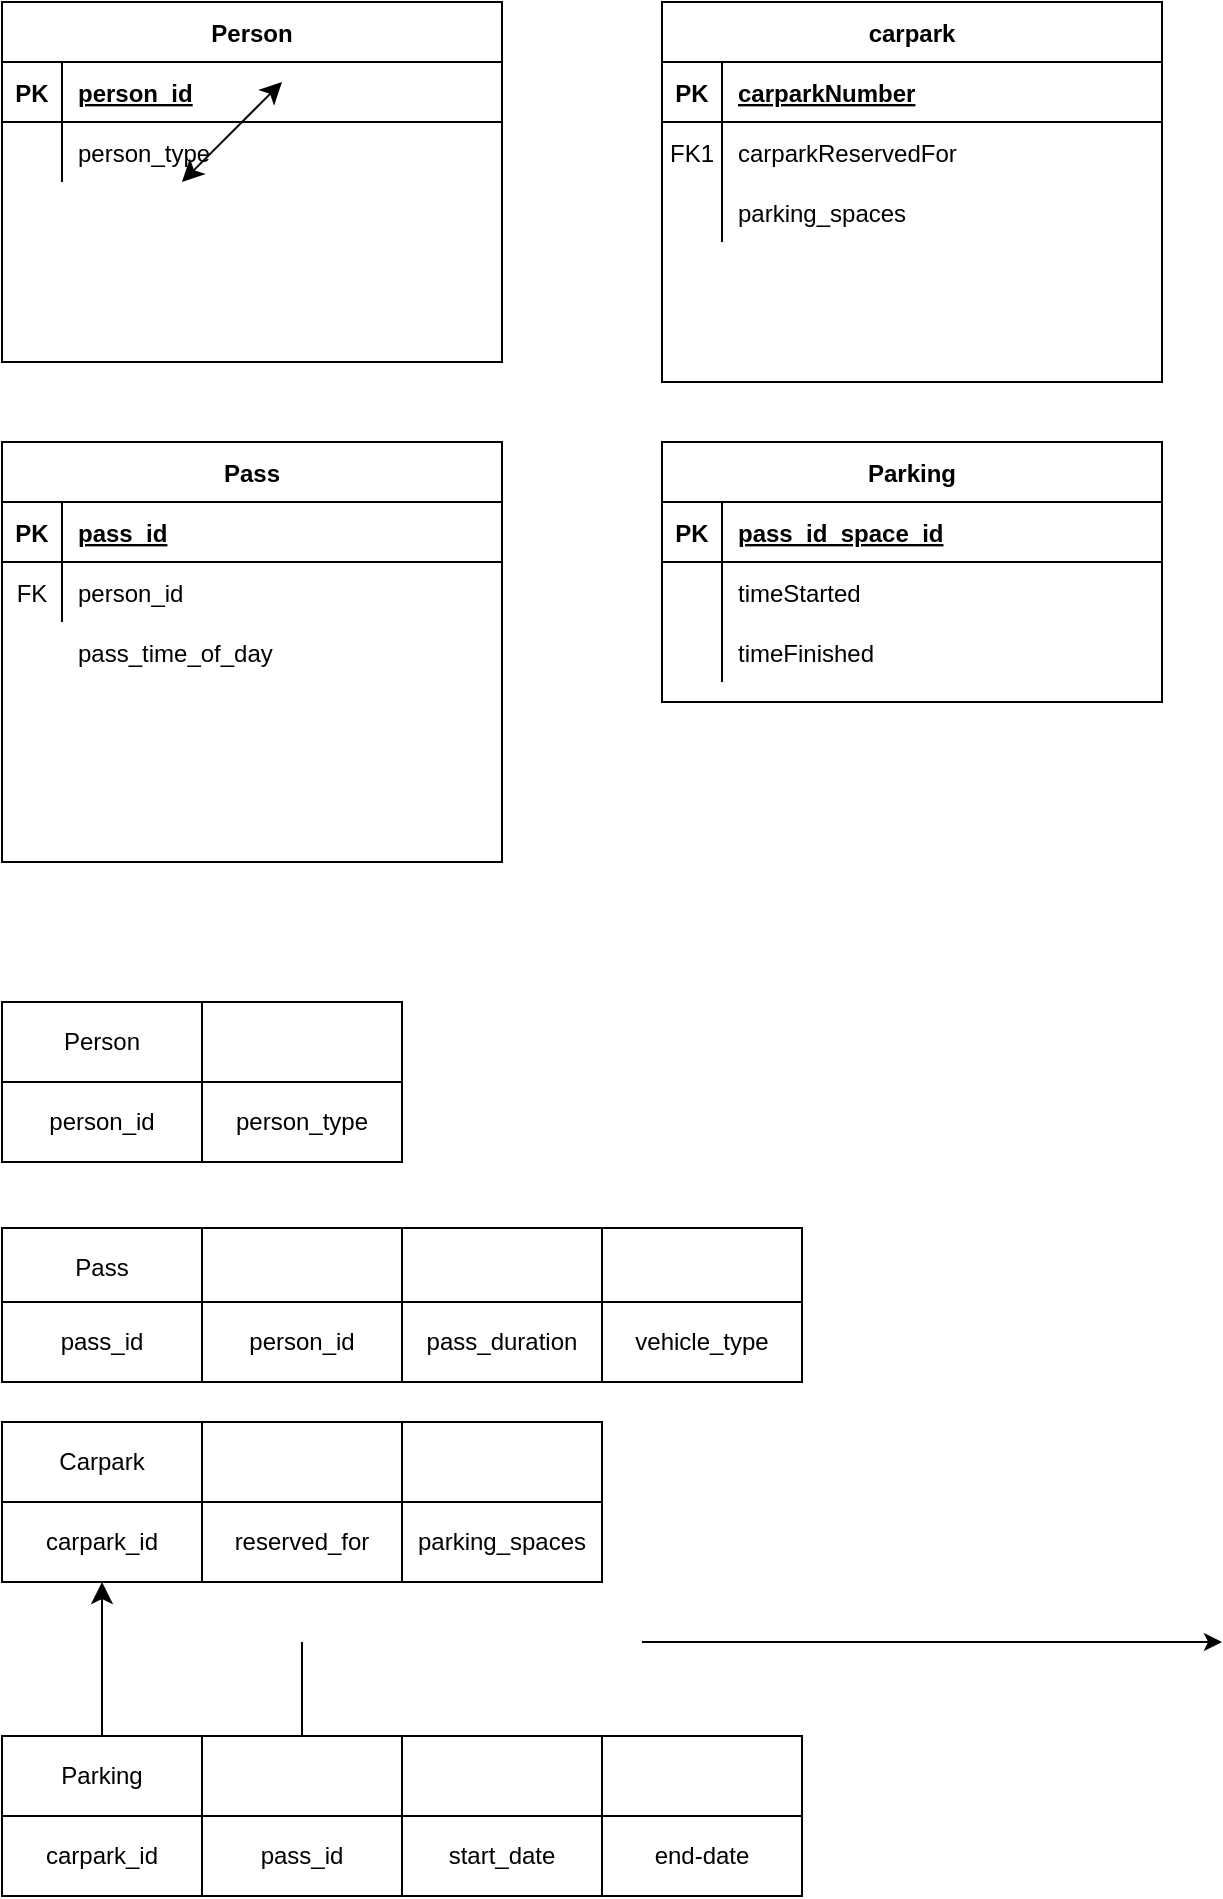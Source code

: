 <mxfile version="23.1.7" type="github">
  <diagram id="R2lEEEUBdFMjLlhIrx00" name="Page-1">
    <mxGraphModel dx="1434" dy="788" grid="1" gridSize="10" guides="1" tooltips="1" connect="1" arrows="1" fold="1" page="1" pageScale="1" pageWidth="850" pageHeight="1100" math="0" shadow="0" extFonts="Permanent Marker^https://fonts.googleapis.com/css?family=Permanent+Marker">
      <root>
        <mxCell id="0" />
        <mxCell id="1" parent="0" />
        <mxCell id="C-vyLk0tnHw3VtMMgP7b-23" value="Person" style="shape=table;startSize=30;container=1;collapsible=1;childLayout=tableLayout;fixedRows=1;rowLines=0;fontStyle=1;align=center;resizeLast=1;" parent="1" vertex="1">
          <mxGeometry x="120" y="120" width="250" height="180" as="geometry" />
        </mxCell>
        <mxCell id="C-vyLk0tnHw3VtMMgP7b-24" value="" style="shape=partialRectangle;collapsible=0;dropTarget=0;pointerEvents=0;fillColor=none;points=[[0,0.5],[1,0.5]];portConstraint=eastwest;top=0;left=0;right=0;bottom=1;" parent="C-vyLk0tnHw3VtMMgP7b-23" vertex="1">
          <mxGeometry y="30" width="250" height="30" as="geometry" />
        </mxCell>
        <mxCell id="C-vyLk0tnHw3VtMMgP7b-25" value="PK" style="shape=partialRectangle;overflow=hidden;connectable=0;fillColor=none;top=0;left=0;bottom=0;right=0;fontStyle=1;" parent="C-vyLk0tnHw3VtMMgP7b-24" vertex="1">
          <mxGeometry width="30" height="30" as="geometry">
            <mxRectangle width="30" height="30" as="alternateBounds" />
          </mxGeometry>
        </mxCell>
        <mxCell id="C-vyLk0tnHw3VtMMgP7b-26" value="person_id" style="shape=partialRectangle;overflow=hidden;connectable=0;fillColor=none;top=0;left=0;bottom=0;right=0;align=left;spacingLeft=6;fontStyle=5;" parent="C-vyLk0tnHw3VtMMgP7b-24" vertex="1">
          <mxGeometry x="30" width="220" height="30" as="geometry">
            <mxRectangle width="220" height="30" as="alternateBounds" />
          </mxGeometry>
        </mxCell>
        <mxCell id="C-vyLk0tnHw3VtMMgP7b-27" value="" style="shape=partialRectangle;collapsible=0;dropTarget=0;pointerEvents=0;fillColor=none;points=[[0,0.5],[1,0.5]];portConstraint=eastwest;top=0;left=0;right=0;bottom=0;" parent="C-vyLk0tnHw3VtMMgP7b-23" vertex="1">
          <mxGeometry y="60" width="250" height="30" as="geometry" />
        </mxCell>
        <mxCell id="C-vyLk0tnHw3VtMMgP7b-28" value="" style="shape=partialRectangle;overflow=hidden;connectable=0;fillColor=none;top=0;left=0;bottom=0;right=0;" parent="C-vyLk0tnHw3VtMMgP7b-27" vertex="1">
          <mxGeometry width="30" height="30" as="geometry">
            <mxRectangle width="30" height="30" as="alternateBounds" />
          </mxGeometry>
        </mxCell>
        <mxCell id="C-vyLk0tnHw3VtMMgP7b-29" value="person_type" style="shape=partialRectangle;overflow=hidden;connectable=0;fillColor=none;top=0;left=0;bottom=0;right=0;align=left;spacingLeft=6;" parent="C-vyLk0tnHw3VtMMgP7b-27" vertex="1">
          <mxGeometry x="30" width="220" height="30" as="geometry">
            <mxRectangle width="220" height="30" as="alternateBounds" />
          </mxGeometry>
        </mxCell>
        <mxCell id="xQNd71O0dqvbpgYfDkQU-1" value="Pass" style="shape=table;startSize=30;container=1;collapsible=1;childLayout=tableLayout;fixedRows=1;rowLines=0;fontStyle=1;align=center;resizeLast=1;" vertex="1" parent="1">
          <mxGeometry x="120" y="340" width="250" height="210" as="geometry" />
        </mxCell>
        <mxCell id="xQNd71O0dqvbpgYfDkQU-2" value="" style="shape=partialRectangle;collapsible=0;dropTarget=0;pointerEvents=0;fillColor=none;points=[[0,0.5],[1,0.5]];portConstraint=eastwest;top=0;left=0;right=0;bottom=1;" vertex="1" parent="xQNd71O0dqvbpgYfDkQU-1">
          <mxGeometry y="30" width="250" height="30" as="geometry" />
        </mxCell>
        <mxCell id="xQNd71O0dqvbpgYfDkQU-3" value="PK" style="shape=partialRectangle;overflow=hidden;connectable=0;fillColor=none;top=0;left=0;bottom=0;right=0;fontStyle=1;" vertex="1" parent="xQNd71O0dqvbpgYfDkQU-2">
          <mxGeometry width="30" height="30" as="geometry">
            <mxRectangle width="30" height="30" as="alternateBounds" />
          </mxGeometry>
        </mxCell>
        <mxCell id="xQNd71O0dqvbpgYfDkQU-4" value="pass_id" style="shape=partialRectangle;overflow=hidden;connectable=0;fillColor=none;top=0;left=0;bottom=0;right=0;align=left;spacingLeft=6;fontStyle=5;" vertex="1" parent="xQNd71O0dqvbpgYfDkQU-2">
          <mxGeometry x="30" width="220" height="30" as="geometry">
            <mxRectangle width="220" height="30" as="alternateBounds" />
          </mxGeometry>
        </mxCell>
        <mxCell id="xQNd71O0dqvbpgYfDkQU-5" value="" style="shape=partialRectangle;collapsible=0;dropTarget=0;pointerEvents=0;fillColor=none;points=[[0,0.5],[1,0.5]];portConstraint=eastwest;top=0;left=0;right=0;bottom=0;" vertex="1" parent="xQNd71O0dqvbpgYfDkQU-1">
          <mxGeometry y="60" width="250" height="30" as="geometry" />
        </mxCell>
        <mxCell id="xQNd71O0dqvbpgYfDkQU-6" value="FK" style="shape=partialRectangle;overflow=hidden;connectable=0;fillColor=none;top=0;left=0;bottom=0;right=0;" vertex="1" parent="xQNd71O0dqvbpgYfDkQU-5">
          <mxGeometry width="30" height="30" as="geometry">
            <mxRectangle width="30" height="30" as="alternateBounds" />
          </mxGeometry>
        </mxCell>
        <mxCell id="xQNd71O0dqvbpgYfDkQU-7" value="person_id" style="shape=partialRectangle;overflow=hidden;connectable=0;fillColor=none;top=0;left=0;bottom=0;right=0;align=left;spacingLeft=6;" vertex="1" parent="xQNd71O0dqvbpgYfDkQU-5">
          <mxGeometry x="30" width="220" height="30" as="geometry">
            <mxRectangle width="220" height="30" as="alternateBounds" />
          </mxGeometry>
        </mxCell>
        <mxCell id="xQNd71O0dqvbpgYfDkQU-18" value="pass_time_of_day" style="shape=partialRectangle;overflow=hidden;connectable=0;fillColor=none;top=0;left=0;bottom=0;right=0;align=left;spacingLeft=6;" vertex="1" parent="1">
          <mxGeometry x="150" y="430" width="220" height="30" as="geometry">
            <mxRectangle width="220" height="30" as="alternateBounds" />
          </mxGeometry>
        </mxCell>
        <mxCell id="xQNd71O0dqvbpgYfDkQU-29" value="Parking" style="shape=table;startSize=30;container=1;collapsible=1;childLayout=tableLayout;fixedRows=1;rowLines=0;fontStyle=1;align=center;resizeLast=1;" vertex="1" parent="1">
          <mxGeometry x="450" y="340" width="250" height="130" as="geometry" />
        </mxCell>
        <mxCell id="xQNd71O0dqvbpgYfDkQU-30" value="" style="shape=partialRectangle;collapsible=0;dropTarget=0;pointerEvents=0;fillColor=none;points=[[0,0.5],[1,0.5]];portConstraint=eastwest;top=0;left=0;right=0;bottom=1;" vertex="1" parent="xQNd71O0dqvbpgYfDkQU-29">
          <mxGeometry y="30" width="250" height="30" as="geometry" />
        </mxCell>
        <mxCell id="xQNd71O0dqvbpgYfDkQU-31" value="PK" style="shape=partialRectangle;overflow=hidden;connectable=0;fillColor=none;top=0;left=0;bottom=0;right=0;fontStyle=1;" vertex="1" parent="xQNd71O0dqvbpgYfDkQU-30">
          <mxGeometry width="30" height="30" as="geometry">
            <mxRectangle width="30" height="30" as="alternateBounds" />
          </mxGeometry>
        </mxCell>
        <mxCell id="xQNd71O0dqvbpgYfDkQU-32" value="pass_id_space_id" style="shape=partialRectangle;overflow=hidden;connectable=0;fillColor=none;top=0;left=0;bottom=0;right=0;align=left;spacingLeft=6;fontStyle=5;" vertex="1" parent="xQNd71O0dqvbpgYfDkQU-30">
          <mxGeometry x="30" width="220" height="30" as="geometry">
            <mxRectangle width="220" height="30" as="alternateBounds" />
          </mxGeometry>
        </mxCell>
        <mxCell id="xQNd71O0dqvbpgYfDkQU-33" value="" style="shape=partialRectangle;collapsible=0;dropTarget=0;pointerEvents=0;fillColor=none;points=[[0,0.5],[1,0.5]];portConstraint=eastwest;top=0;left=0;right=0;bottom=0;" vertex="1" parent="xQNd71O0dqvbpgYfDkQU-29">
          <mxGeometry y="60" width="250" height="30" as="geometry" />
        </mxCell>
        <mxCell id="xQNd71O0dqvbpgYfDkQU-34" value="" style="shape=partialRectangle;overflow=hidden;connectable=0;fillColor=none;top=0;left=0;bottom=0;right=0;" vertex="1" parent="xQNd71O0dqvbpgYfDkQU-33">
          <mxGeometry width="30" height="30" as="geometry">
            <mxRectangle width="30" height="30" as="alternateBounds" />
          </mxGeometry>
        </mxCell>
        <mxCell id="xQNd71O0dqvbpgYfDkQU-35" value="timeStarted" style="shape=partialRectangle;overflow=hidden;connectable=0;fillColor=none;top=0;left=0;bottom=0;right=0;align=left;spacingLeft=6;" vertex="1" parent="xQNd71O0dqvbpgYfDkQU-33">
          <mxGeometry x="30" width="220" height="30" as="geometry">
            <mxRectangle width="220" height="30" as="alternateBounds" />
          </mxGeometry>
        </mxCell>
        <mxCell id="xQNd71O0dqvbpgYfDkQU-36" value="" style="shape=partialRectangle;collapsible=0;dropTarget=0;pointerEvents=0;fillColor=none;points=[[0,0.5],[1,0.5]];portConstraint=eastwest;top=0;left=0;right=0;bottom=0;" vertex="1" parent="xQNd71O0dqvbpgYfDkQU-29">
          <mxGeometry y="90" width="250" height="30" as="geometry" />
        </mxCell>
        <mxCell id="xQNd71O0dqvbpgYfDkQU-37" value="" style="shape=partialRectangle;overflow=hidden;connectable=0;fillColor=none;top=0;left=0;bottom=0;right=0;" vertex="1" parent="xQNd71O0dqvbpgYfDkQU-36">
          <mxGeometry width="30" height="30" as="geometry">
            <mxRectangle width="30" height="30" as="alternateBounds" />
          </mxGeometry>
        </mxCell>
        <mxCell id="xQNd71O0dqvbpgYfDkQU-38" value="timeFinished" style="shape=partialRectangle;overflow=hidden;connectable=0;fillColor=none;top=0;left=0;bottom=0;right=0;align=left;spacingLeft=6;" vertex="1" parent="xQNd71O0dqvbpgYfDkQU-36">
          <mxGeometry x="30" width="220" height="30" as="geometry">
            <mxRectangle width="220" height="30" as="alternateBounds" />
          </mxGeometry>
        </mxCell>
        <mxCell id="xQNd71O0dqvbpgYfDkQU-39" value="carpark" style="shape=table;startSize=30;container=1;collapsible=1;childLayout=tableLayout;fixedRows=1;rowLines=0;fontStyle=1;align=center;resizeLast=1;" vertex="1" parent="1">
          <mxGeometry x="450" y="120" width="250" height="190" as="geometry" />
        </mxCell>
        <mxCell id="xQNd71O0dqvbpgYfDkQU-40" value="" style="shape=partialRectangle;collapsible=0;dropTarget=0;pointerEvents=0;fillColor=none;points=[[0,0.5],[1,0.5]];portConstraint=eastwest;top=0;left=0;right=0;bottom=1;" vertex="1" parent="xQNd71O0dqvbpgYfDkQU-39">
          <mxGeometry y="30" width="250" height="30" as="geometry" />
        </mxCell>
        <mxCell id="xQNd71O0dqvbpgYfDkQU-41" value="PK" style="shape=partialRectangle;overflow=hidden;connectable=0;fillColor=none;top=0;left=0;bottom=0;right=0;fontStyle=1;" vertex="1" parent="xQNd71O0dqvbpgYfDkQU-40">
          <mxGeometry width="30" height="30" as="geometry">
            <mxRectangle width="30" height="30" as="alternateBounds" />
          </mxGeometry>
        </mxCell>
        <mxCell id="xQNd71O0dqvbpgYfDkQU-42" value="carparkNumber" style="shape=partialRectangle;overflow=hidden;connectable=0;fillColor=none;top=0;left=0;bottom=0;right=0;align=left;spacingLeft=6;fontStyle=5;" vertex="1" parent="xQNd71O0dqvbpgYfDkQU-40">
          <mxGeometry x="30" width="220" height="30" as="geometry">
            <mxRectangle width="220" height="30" as="alternateBounds" />
          </mxGeometry>
        </mxCell>
        <mxCell id="xQNd71O0dqvbpgYfDkQU-43" value="" style="shape=partialRectangle;collapsible=0;dropTarget=0;pointerEvents=0;fillColor=none;points=[[0,0.5],[1,0.5]];portConstraint=eastwest;top=0;left=0;right=0;bottom=0;" vertex="1" parent="xQNd71O0dqvbpgYfDkQU-39">
          <mxGeometry y="60" width="250" height="30" as="geometry" />
        </mxCell>
        <mxCell id="xQNd71O0dqvbpgYfDkQU-44" value="FK1" style="shape=partialRectangle;overflow=hidden;connectable=0;fillColor=none;top=0;left=0;bottom=0;right=0;" vertex="1" parent="xQNd71O0dqvbpgYfDkQU-43">
          <mxGeometry width="30" height="30" as="geometry">
            <mxRectangle width="30" height="30" as="alternateBounds" />
          </mxGeometry>
        </mxCell>
        <mxCell id="xQNd71O0dqvbpgYfDkQU-45" value="carparkReservedFor" style="shape=partialRectangle;overflow=hidden;connectable=0;fillColor=none;top=0;left=0;bottom=0;right=0;align=left;spacingLeft=6;" vertex="1" parent="xQNd71O0dqvbpgYfDkQU-43">
          <mxGeometry x="30" width="220" height="30" as="geometry">
            <mxRectangle width="220" height="30" as="alternateBounds" />
          </mxGeometry>
        </mxCell>
        <mxCell id="xQNd71O0dqvbpgYfDkQU-46" value="" style="shape=partialRectangle;collapsible=0;dropTarget=0;pointerEvents=0;fillColor=none;points=[[0,0.5],[1,0.5]];portConstraint=eastwest;top=0;left=0;right=0;bottom=0;" vertex="1" parent="xQNd71O0dqvbpgYfDkQU-39">
          <mxGeometry y="90" width="250" height="30" as="geometry" />
        </mxCell>
        <mxCell id="xQNd71O0dqvbpgYfDkQU-47" value="" style="shape=partialRectangle;overflow=hidden;connectable=0;fillColor=none;top=0;left=0;bottom=0;right=0;" vertex="1" parent="xQNd71O0dqvbpgYfDkQU-46">
          <mxGeometry width="30" height="30" as="geometry">
            <mxRectangle width="30" height="30" as="alternateBounds" />
          </mxGeometry>
        </mxCell>
        <mxCell id="xQNd71O0dqvbpgYfDkQU-48" value="parking_spaces" style="shape=partialRectangle;overflow=hidden;connectable=0;fillColor=none;top=0;left=0;bottom=0;right=0;align=left;spacingLeft=6;" vertex="1" parent="xQNd71O0dqvbpgYfDkQU-46">
          <mxGeometry x="30" width="220" height="30" as="geometry">
            <mxRectangle width="220" height="30" as="alternateBounds" />
          </mxGeometry>
        </mxCell>
        <mxCell id="xQNd71O0dqvbpgYfDkQU-50" value="Person" style="whiteSpace=wrap;html=1;align=center;" vertex="1" parent="1">
          <mxGeometry x="120" y="620" width="100" height="40" as="geometry" />
        </mxCell>
        <mxCell id="xQNd71O0dqvbpgYfDkQU-53" value="" style="whiteSpace=wrap;html=1;align=center;" vertex="1" parent="1">
          <mxGeometry x="220" y="620" width="100" height="40" as="geometry" />
        </mxCell>
        <mxCell id="xQNd71O0dqvbpgYfDkQU-54" value="person_id" style="whiteSpace=wrap;html=1;align=center;" vertex="1" parent="1">
          <mxGeometry x="120" y="660" width="100" height="40" as="geometry" />
        </mxCell>
        <mxCell id="xQNd71O0dqvbpgYfDkQU-55" value="person_type" style="whiteSpace=wrap;html=1;align=center;" vertex="1" parent="1">
          <mxGeometry x="220" y="660" width="100" height="40" as="geometry" />
        </mxCell>
        <mxCell id="xQNd71O0dqvbpgYfDkQU-56" value="Pass" style="whiteSpace=wrap;html=1;align=center;" vertex="1" parent="1">
          <mxGeometry x="120" y="733" width="100" height="40" as="geometry" />
        </mxCell>
        <mxCell id="xQNd71O0dqvbpgYfDkQU-57" value="" style="whiteSpace=wrap;html=1;align=center;" vertex="1" parent="1">
          <mxGeometry x="220" y="733" width="100" height="40" as="geometry" />
        </mxCell>
        <mxCell id="xQNd71O0dqvbpgYfDkQU-58" value="pass_id" style="whiteSpace=wrap;html=1;align=center;" vertex="1" parent="1">
          <mxGeometry x="120" y="770" width="100" height="40" as="geometry" />
        </mxCell>
        <mxCell id="xQNd71O0dqvbpgYfDkQU-59" value="person_id" style="whiteSpace=wrap;html=1;align=center;" vertex="1" parent="1">
          <mxGeometry x="220" y="770" width="100" height="40" as="geometry" />
        </mxCell>
        <mxCell id="xQNd71O0dqvbpgYfDkQU-60" value="" style="whiteSpace=wrap;html=1;align=center;" vertex="1" parent="1">
          <mxGeometry x="320" y="733" width="100" height="40" as="geometry" />
        </mxCell>
        <mxCell id="xQNd71O0dqvbpgYfDkQU-61" value="pass_duration" style="whiteSpace=wrap;html=1;align=center;" vertex="1" parent="1">
          <mxGeometry x="320" y="770" width="100" height="40" as="geometry" />
        </mxCell>
        <mxCell id="xQNd71O0dqvbpgYfDkQU-62" value="" style="whiteSpace=wrap;html=1;align=center;" vertex="1" parent="1">
          <mxGeometry x="420" y="733" width="100" height="40" as="geometry" />
        </mxCell>
        <mxCell id="xQNd71O0dqvbpgYfDkQU-63" value="vehicle_type" style="whiteSpace=wrap;html=1;align=center;" vertex="1" parent="1">
          <mxGeometry x="420" y="770" width="100" height="40" as="geometry" />
        </mxCell>
        <mxCell id="xQNd71O0dqvbpgYfDkQU-64" value="Carpark" style="whiteSpace=wrap;html=1;align=center;" vertex="1" parent="1">
          <mxGeometry x="120" y="830" width="100" height="40" as="geometry" />
        </mxCell>
        <mxCell id="xQNd71O0dqvbpgYfDkQU-65" value="" style="whiteSpace=wrap;html=1;align=center;" vertex="1" parent="1">
          <mxGeometry x="220" y="830" width="100" height="40" as="geometry" />
        </mxCell>
        <mxCell id="xQNd71O0dqvbpgYfDkQU-66" value="carpark_id" style="whiteSpace=wrap;html=1;align=center;" vertex="1" parent="1">
          <mxGeometry x="120" y="870" width="100" height="40" as="geometry" />
        </mxCell>
        <mxCell id="xQNd71O0dqvbpgYfDkQU-81" value="" style="edgeStyle=none;curved=1;rounded=0;orthogonalLoop=1;jettySize=auto;html=1;fontSize=12;" edge="1" parent="1">
          <mxGeometry relative="1" as="geometry">
            <mxPoint x="440" y="940" as="sourcePoint" />
            <mxPoint x="730" y="940" as="targetPoint" />
          </mxGeometry>
        </mxCell>
        <mxCell id="xQNd71O0dqvbpgYfDkQU-67" value="reserved_for" style="whiteSpace=wrap;html=1;align=center;" vertex="1" parent="1">
          <mxGeometry x="220" y="870" width="100" height="40" as="geometry" />
        </mxCell>
        <mxCell id="xQNd71O0dqvbpgYfDkQU-68" value="" style="whiteSpace=wrap;html=1;align=center;" vertex="1" parent="1">
          <mxGeometry x="320" y="830" width="100" height="40" as="geometry" />
        </mxCell>
        <mxCell id="xQNd71O0dqvbpgYfDkQU-69" value="parking_spaces" style="whiteSpace=wrap;html=1;align=center;" vertex="1" parent="1">
          <mxGeometry x="320" y="870" width="100" height="40" as="geometry" />
        </mxCell>
        <mxCell id="xQNd71O0dqvbpgYfDkQU-70" value="Parking" style="whiteSpace=wrap;html=1;align=center;" vertex="1" parent="1">
          <mxGeometry x="120" y="987" width="100" height="40" as="geometry" />
        </mxCell>
        <mxCell id="xQNd71O0dqvbpgYfDkQU-71" value="" style="whiteSpace=wrap;html=1;align=center;" vertex="1" parent="1">
          <mxGeometry x="220" y="987" width="100" height="40" as="geometry" />
        </mxCell>
        <mxCell id="xQNd71O0dqvbpgYfDkQU-72" value="" style="whiteSpace=wrap;html=1;align=center;" vertex="1" parent="1">
          <mxGeometry x="320" y="987" width="100" height="40" as="geometry" />
        </mxCell>
        <mxCell id="xQNd71O0dqvbpgYfDkQU-73" value="" style="whiteSpace=wrap;html=1;align=center;" vertex="1" parent="1">
          <mxGeometry x="420" y="987" width="100" height="40" as="geometry" />
        </mxCell>
        <mxCell id="xQNd71O0dqvbpgYfDkQU-74" value="carpark_id" style="whiteSpace=wrap;html=1;align=center;" vertex="1" parent="1">
          <mxGeometry x="120" y="1027" width="100" height="40" as="geometry" />
        </mxCell>
        <mxCell id="xQNd71O0dqvbpgYfDkQU-75" value="pass_id" style="whiteSpace=wrap;html=1;align=center;" vertex="1" parent="1">
          <mxGeometry x="220" y="1027" width="100" height="40" as="geometry" />
        </mxCell>
        <mxCell id="xQNd71O0dqvbpgYfDkQU-76" value="start_date" style="whiteSpace=wrap;html=1;align=center;" vertex="1" parent="1">
          <mxGeometry x="320" y="1027" width="100" height="40" as="geometry" />
        </mxCell>
        <mxCell id="xQNd71O0dqvbpgYfDkQU-77" value="end-date" style="whiteSpace=wrap;html=1;align=center;" vertex="1" parent="1">
          <mxGeometry x="420" y="1027" width="100" height="40" as="geometry" />
        </mxCell>
        <mxCell id="xQNd71O0dqvbpgYfDkQU-78" value="" style="endArrow=classic;startArrow=classic;html=1;rounded=0;fontSize=12;startSize=8;endSize=8;" edge="1" parent="1">
          <mxGeometry width="50" height="50" relative="1" as="geometry">
            <mxPoint x="210" y="210" as="sourcePoint" />
            <mxPoint x="260" y="160" as="targetPoint" />
          </mxGeometry>
        </mxCell>
        <mxCell id="xQNd71O0dqvbpgYfDkQU-79" value="" style="endArrow=classic;html=1;rounded=0;fontSize=12;startSize=8;endSize=8;exitX=0.5;exitY=0;exitDx=0;exitDy=0;entryX=0.5;entryY=1;entryDx=0;entryDy=0;" edge="1" parent="1" source="xQNd71O0dqvbpgYfDkQU-70" target="xQNd71O0dqvbpgYfDkQU-66">
          <mxGeometry width="50" height="50" relative="1" as="geometry">
            <mxPoint x="460" y="670" as="sourcePoint" />
            <mxPoint x="510" y="620" as="targetPoint" />
          </mxGeometry>
        </mxCell>
        <mxCell id="xQNd71O0dqvbpgYfDkQU-86" value="" style="endArrow=none;html=1;rounded=0;fontSize=12;startSize=8;endSize=8;exitX=0.5;exitY=0;exitDx=0;exitDy=0;" edge="1" parent="1" source="xQNd71O0dqvbpgYfDkQU-71">
          <mxGeometry width="50" height="50" relative="1" as="geometry">
            <mxPoint x="260" y="980" as="sourcePoint" />
            <mxPoint x="270" y="940" as="targetPoint" />
          </mxGeometry>
        </mxCell>
      </root>
    </mxGraphModel>
  </diagram>
</mxfile>
